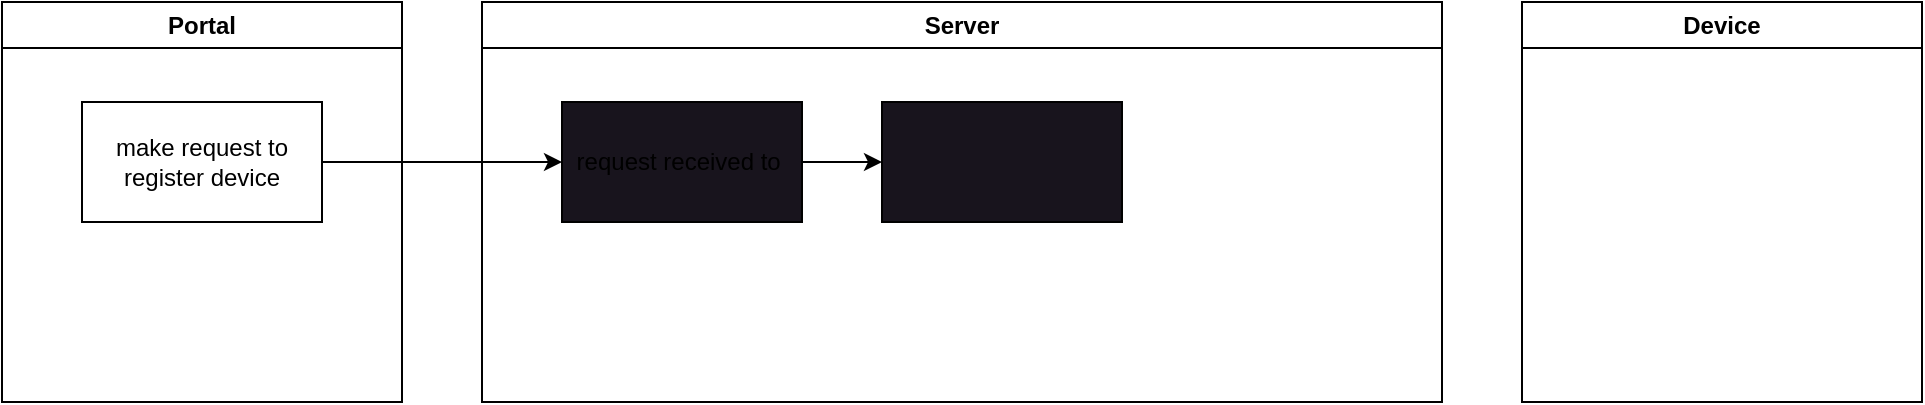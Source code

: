 <mxfile>
    <diagram id="AyYY-DsVbqLNGkCYeM9A" name="Page-1">
        <mxGraphModel dx="1101" dy="482" grid="1" gridSize="10" guides="1" tooltips="1" connect="1" arrows="1" fold="1" page="1" pageScale="1" pageWidth="5000" pageHeight="5000" math="0" shadow="0">
            <root>
                <mxCell id="0"/>
                <mxCell id="1" parent="0"/>
                <mxCell id="3" value="Portal" style="swimlane;whiteSpace=wrap;html=1;" vertex="1" parent="1">
                    <mxGeometry x="40" y="40" width="200" height="200" as="geometry"/>
                </mxCell>
                <mxCell id="7" value="make request to register device" style="rounded=0;whiteSpace=wrap;html=1;" vertex="1" parent="3">
                    <mxGeometry x="40" y="50" width="120" height="60" as="geometry"/>
                </mxCell>
                <mxCell id="4" value="Server" style="swimlane;whiteSpace=wrap;html=1;" vertex="1" parent="1">
                    <mxGeometry x="280" y="40" width="480" height="200" as="geometry"/>
                </mxCell>
                <mxCell id="11" value="" style="edgeStyle=none;html=1;" edge="1" parent="4" source="8" target="10">
                    <mxGeometry relative="1" as="geometry"/>
                </mxCell>
                <mxCell id="8" value="request received to&amp;nbsp;" style="whiteSpace=wrap;html=1;fillColor=rgb(24, 20, 29);rounded=0;" vertex="1" parent="4">
                    <mxGeometry x="40" y="50" width="120" height="60" as="geometry"/>
                </mxCell>
                <mxCell id="10" value="" style="whiteSpace=wrap;html=1;fillColor=rgb(24, 20, 29);rounded=0;" vertex="1" parent="4">
                    <mxGeometry x="200" y="50" width="120" height="60" as="geometry"/>
                </mxCell>
                <mxCell id="5" value="Device" style="swimlane;whiteSpace=wrap;html=1;" vertex="1" parent="1">
                    <mxGeometry x="800" y="40" width="200" height="200" as="geometry"/>
                </mxCell>
                <mxCell id="9" value="" style="edgeStyle=none;html=1;" edge="1" parent="1" source="7" target="8">
                    <mxGeometry relative="1" as="geometry"/>
                </mxCell>
            </root>
        </mxGraphModel>
    </diagram>
</mxfile>